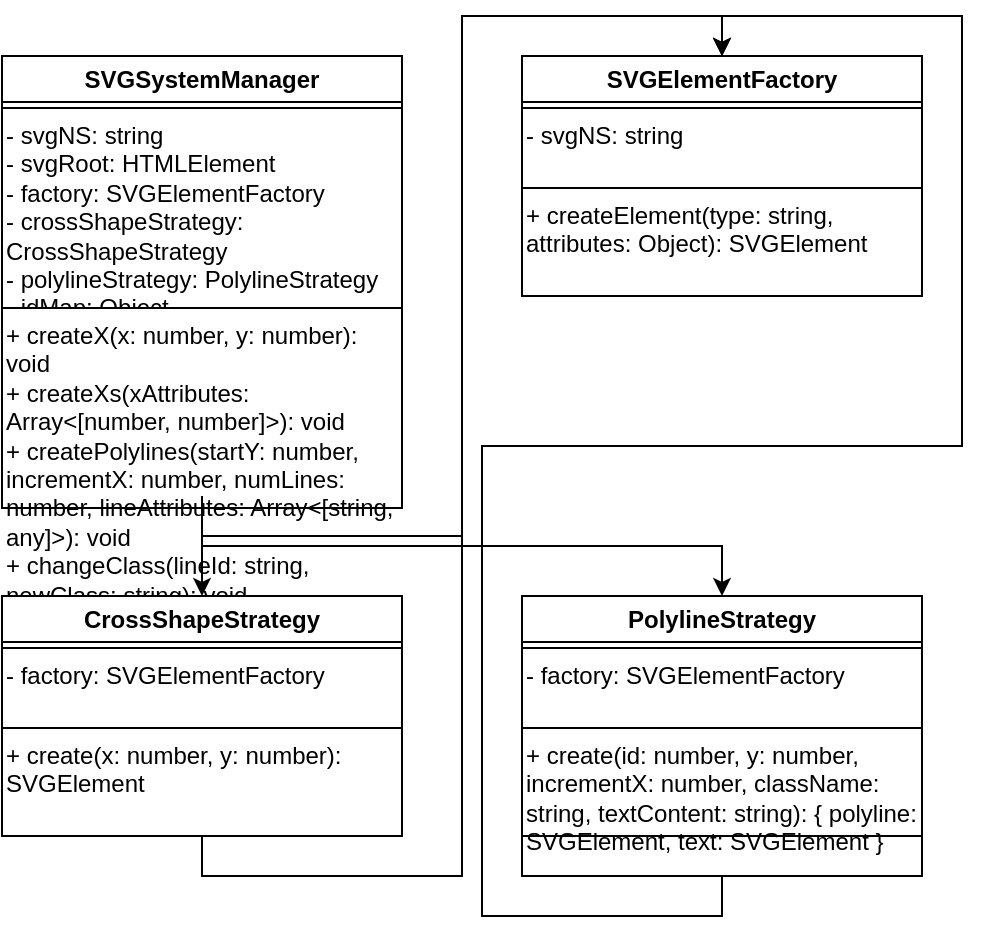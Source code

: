 <?xml version="1.0" encoding="UTF-8"?>
<mxfile>
  <diagram name="SVG System Manager UML">
    <mxGraphModel dx="1677" dy="1042" grid="1" gridSize="10" guides="1" tooltips="1" connect="1" arrows="1" fold="1" page="1" pageScale="1" pageWidth="827" pageHeight="1169" math="0" shadow="0">
      <root>
        <mxCell id="0" />
        <mxCell id="1" parent="0" />
        <mxCell id="2" value="SVGSystemManager" style="swimlane;html=1;whiteSpace=wrap;container=1;" vertex="1" parent="1">
          <mxGeometry x="160" y="180" width="200" height="220" as="geometry" />
        </mxCell>
        <mxCell id="3" value="" style="part=1;html=1;whiteSpace=wrap;container=1;" vertex="1" connectable="0" parent="2">
          <mxGeometry y="26" width="200" height="100" as="geometry" />
        </mxCell>
        <mxCell id="4" value="- svgNS: string&#xa;- svgRoot: HTMLElement&#xa;- factory: SVGElementFactory&#xa;- crossShapeStrategy: CrossShapeStrategy&#xa;- polylineStrategy: PolylineStrategy&#xa;- idMap: Object" style="text;html=1;whiteSpace=wrap;" vertex="1" connectable="0" parent="3">
          <mxGeometry width="200" height="100" as="geometry" />
        </mxCell>
        <mxCell id="5" value="" style="part=1;html=1;whiteSpace=wrap;container=1;" vertex="1" connectable="0" parent="2">
          <mxGeometry y="126" width="200" height="100" as="geometry" />
        </mxCell>
        <mxCell id="6" value="+ createX(x: number, y: number): void&#xa;+ createXs(xAttributes: Array&lt;[number, number]&gt;): void&#xa;+ createPolylines(startY: number, incrementX: number, numLines: number, lineAttributes: Array&lt;[string, any]&gt;): void&#xa;+ changeClass(lineId: string, newClass: string): void" style="text;html=1;whiteSpace=wrap;" vertex="1" connectable="0" parent="5">
          <mxGeometry width="200" height="100" as="geometry" />
        </mxCell>
        <mxCell id="7" value="SVGElementFactory" style="swimlane;html=1;whiteSpace=wrap;container=1;" vertex="1" parent="1">
          <mxGeometry x="420" y="180" width="200" height="120" as="geometry" />
        </mxCell>
        <mxCell id="8" value="" style="part=1;html=1;whiteSpace=wrap;container=1;" vertex="1" connectable="0" parent="7">
          <mxGeometry y="26" width="200" height="40" as="geometry" />
        </mxCell>
        <mxCell id="9" value="- svgNS: string" style="text;html=1;whiteSpace=wrap;" vertex="1" connectable="0" parent="8">
          <mxGeometry width="200" height="40" as="geometry" />
        </mxCell>
        <mxCell id="10" value="" style="part=1;html=1;whiteSpace=wrap;container=1;" vertex="1" connectable="0" parent="7">
          <mxGeometry y="66" width="200" height="54" as="geometry" />
        </mxCell>
        <mxCell id="11" value="+ createElement(type: string, attributes: Object): SVGElement" style="text;html=1;whiteSpace=wrap;" vertex="1" connectable="0" parent="10">
          <mxGeometry width="200" height="54" as="geometry" />
        </mxCell>
        <mxCell id="12" value="CrossShapeStrategy" style="swimlane;html=1;whiteSpace=wrap;container=1;" vertex="1" parent="1">
          <mxGeometry x="160" y="450" width="200" height="120" as="geometry" />
        </mxCell>
        <mxCell id="13" value="" style="part=1;html=1;whiteSpace=wrap;container=1;" vertex="1" connectable="0" parent="12">
          <mxGeometry y="26" width="200" height="40" as="geometry" />
        </mxCell>
        <mxCell id="14" value="- factory: SVGElementFactory" style="text;html=1;whiteSpace=wrap;" vertex="1" connectable="0" parent="13">
          <mxGeometry width="200" height="40" as="geometry" />
        </mxCell>
        <mxCell id="15" value="" style="part=1;html=1;whiteSpace=wrap;container=1;" vertex="1" connectable="0" parent="12">
          <mxGeometry y="66" width="200" height="54" as="geometry" />
        </mxCell>
        <mxCell id="16" value="+ create(x: number, y: number): SVGElement" style="text;html=1;whiteSpace=wrap;" vertex="1" connectable="0" parent="15">
          <mxGeometry width="200" height="54" as="geometry" />
        </mxCell>
        <mxCell id="17" value="PolylineStrategy" style="swimlane;html=1;whiteSpace=wrap;container=1;" vertex="1" parent="1">
          <mxGeometry x="420" y="450" width="200" height="140" as="geometry" />
        </mxCell>
        <mxCell id="18" value="" style="part=1;html=1;whiteSpace=wrap;container=1;" vertex="1" connectable="0" parent="17">
          <mxGeometry y="26" width="200" height="40" as="geometry" />
        </mxCell>
        <mxCell id="19" value="- factory: SVGElementFactory" style="text;html=1;whiteSpace=wrap;" vertex="1" connectable="0" parent="18">
          <mxGeometry width="200" height="40" as="geometry" />
        </mxCell>
        <mxCell id="20" value="" style="part=1;html=1;whiteSpace=wrap;container=1;" vertex="1" connectable="0" parent="17">
          <mxGeometry y="66" width="200" height="54" as="geometry" />
        </mxCell>
        <mxCell id="21" value="+ create(id: number, y: number, incrementX: number, className: string, textContent: string): { polyline: SVGElement, text: SVGElement }" style="text;html=1;whiteSpace=wrap;" vertex="1" connectable="0" parent="20">
          <mxGeometry width="200" height="54" as="geometry" />
        </mxCell>
        <mxCell id="22" style="edgeStyle=orthogonalEdgeStyle;rounded=0;orthogonalLoop=1;jettySize=auto;html=1;exitX=0.5;exitY=1;exitDx=0;exitDy=0;entryX=0.5;entryY=0;entryDx=0;entryDy=0;" edge="1" parent="1" source="2" target="7">
          <mxGeometry relative="1" as="geometry" />
        </mxCell>
        <mxCell id="23" style="edgeStyle=orthogonalEdgeStyle;rounded=0;orthogonalLoop=1;jettySize=auto;html=1;exitX=0.5;exitY=1;exitDx=0;exitDy=0;entryX=0.5;entryY=0;entryDx=0;entryDy=0;" edge="1" parent="1" source="2" target="12">
          <mxGeometry relative="1" as="geometry" />
        </mxCell>
        <mxCell id="24" style="edgeStyle=orthogonalEdgeStyle;rounded=0;orthogonalLoop=1;jettySize=auto;html=1;exitX=0.5;exitY=1;exitDx=0;exitDy=0;entryX=0.5;entryY=0;entryDx=0;entryDy=0;" edge="1" parent="1" source="2" target="17">
          <mxGeometry relative="1" as="geometry" />
        </mxCell>
        <mxCell id="25" style="edgeStyle=orthogonalEdgeStyle;rounded=0;orthogonalLoop=1;jettySize=auto;html=1;exitX=0.5;exitY=1;exitDx=0;exitDy=0;entryX=0.5;entryY=0;entryDx=0;entryDy=0;" edge="1" parent="1" source="12" target="7">
          <mxGeometry relative="1" as="geometry" />
        </mxCell>
        <mxCell id="26" style="edgeStyle=orthogonalEdgeStyle;rounded=0;orthogonalLoop=1;jettySize=auto;html=1;exitX=0.5;exitY=1;exitDx=0;exitDy=0;entryX=0.5;entryY=0;entryDx=0;entryDy=0;" edge="1" parent="1" source="17" target="7">
          <mxGeometry relative="1" as="geometry" />
        </mxCell>
      </root>
    </mxGraphModel>
  </diagram>
</mxfile>
